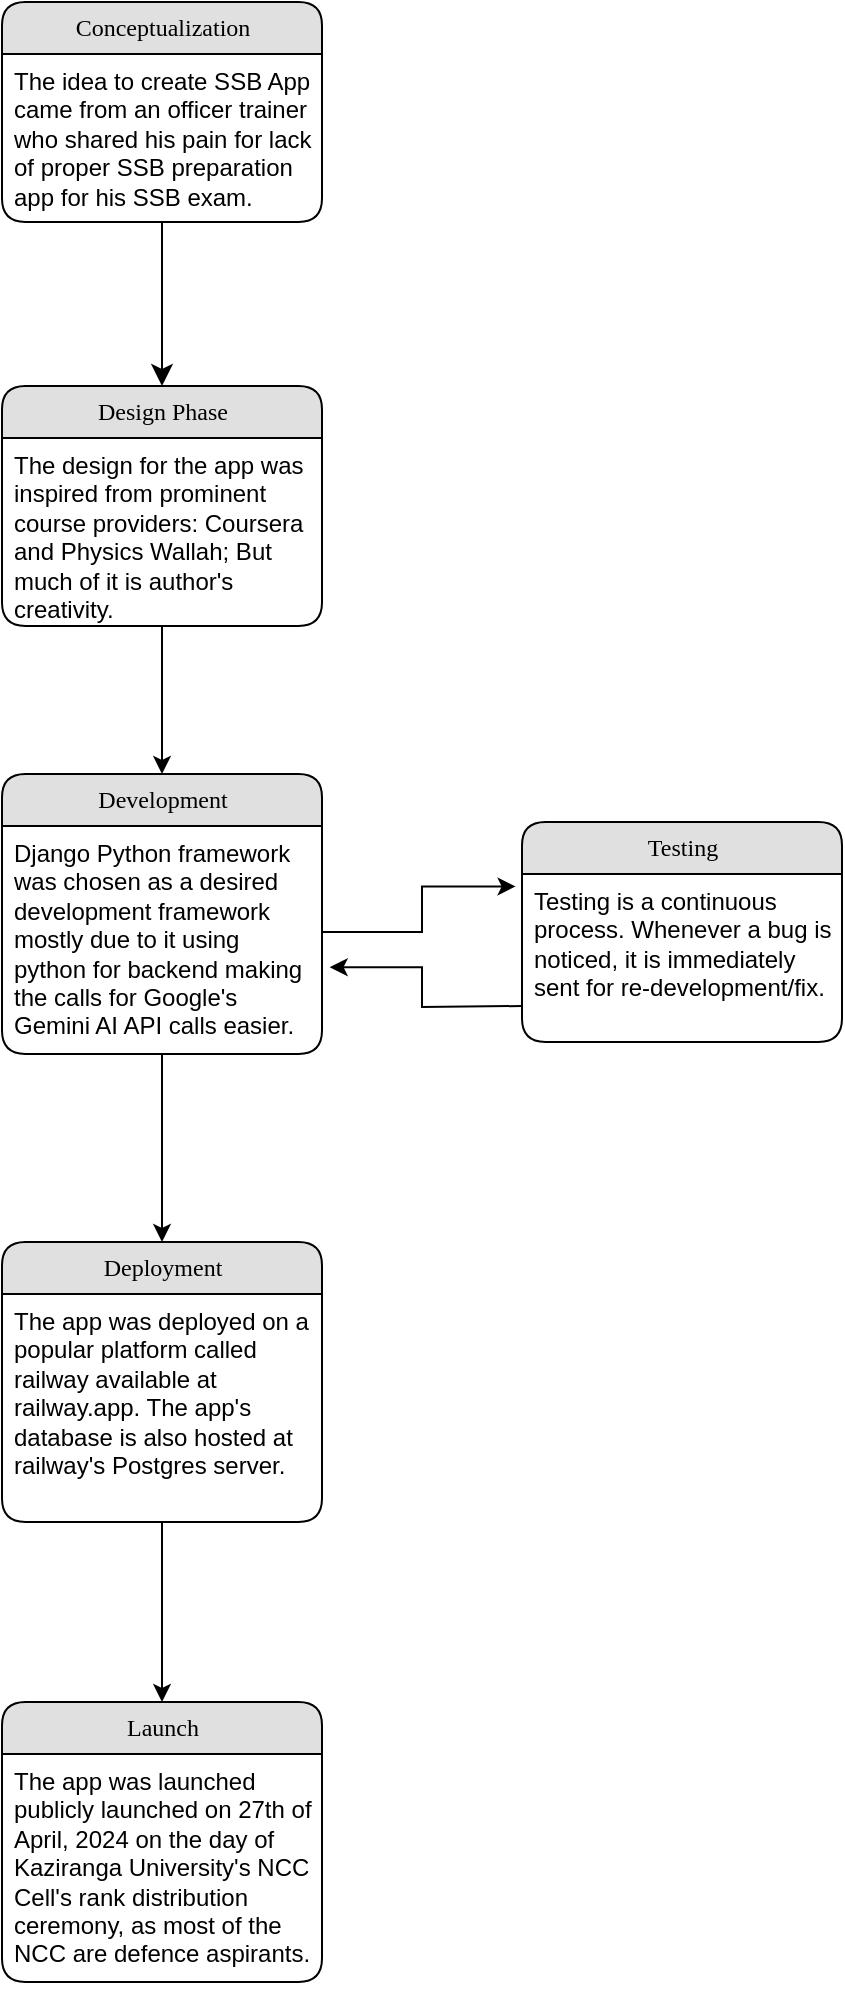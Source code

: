 <mxfile version="24.1.0" type="github">
  <diagram name="Page-1" id="b520641d-4fe3-3701-9064-5fc419738815">
    <mxGraphModel dx="1450" dy="948" grid="1" gridSize="10" guides="1" tooltips="1" connect="1" arrows="1" fold="1" page="1" pageScale="1" pageWidth="100" pageHeight="1100" background="none" math="0" shadow="0">
      <root>
        <mxCell id="0" />
        <mxCell id="1" parent="0" />
        <mxCell id="21ea969265ad0168-6" value="Conceptualization" style="swimlane;html=1;fontStyle=0;childLayout=stackLayout;horizontal=1;startSize=26;fillColor=#e0e0e0;horizontalStack=0;resizeParent=1;resizeLast=0;collapsible=1;marginBottom=0;swimlaneFillColor=#ffffff;align=center;rounded=1;shadow=0;comic=0;labelBackgroundColor=none;strokeWidth=1;fontFamily=Verdana;fontSize=12" parent="1" vertex="1">
          <mxGeometry x="340" y="55" width="160" height="110" as="geometry" />
        </mxCell>
        <mxCell id="21ea969265ad0168-7" value="The idea to create SSB App came from an officer trainer who shared his pain for lack of proper SSB preparation app for his SSB exam.&amp;nbsp;" style="text;html=1;strokeColor=none;fillColor=none;spacingLeft=4;spacingRight=4;whiteSpace=wrap;overflow=hidden;rotatable=0;points=[[0,0.5],[1,0.5]];portConstraint=eastwest;" parent="21ea969265ad0168-6" vertex="1">
          <mxGeometry y="26" width="160" height="84" as="geometry" />
        </mxCell>
        <mxCell id="FG-sQM-6yfMl1S1LQK5w-43" style="edgeStyle=orthogonalEdgeStyle;rounded=0;orthogonalLoop=1;jettySize=auto;html=1;entryX=0.5;entryY=0;entryDx=0;entryDy=0;" edge="1" parent="1" source="21ea969265ad0168-14" target="21ea969265ad0168-18">
          <mxGeometry relative="1" as="geometry" />
        </mxCell>
        <mxCell id="21ea969265ad0168-14" value="Design Phase" style="swimlane;html=1;fontStyle=0;childLayout=stackLayout;horizontal=1;startSize=26;fillColor=#e0e0e0;horizontalStack=0;resizeParent=1;resizeLast=0;collapsible=1;marginBottom=0;swimlaneFillColor=#ffffff;align=center;rounded=1;shadow=0;comic=0;labelBackgroundColor=none;strokeWidth=1;fontFamily=Verdana;fontSize=12" parent="1" vertex="1">
          <mxGeometry x="340" y="247" width="160" height="120" as="geometry" />
        </mxCell>
        <mxCell id="21ea969265ad0168-15" value="The design for the app was inspired from prominent course providers: Coursera and Physics Wallah; But much of it is author&#39;s creativity." style="text;html=1;strokeColor=none;fillColor=none;spacingLeft=4;spacingRight=4;whiteSpace=wrap;overflow=hidden;rotatable=0;points=[[0,0.5],[1,0.5]];portConstraint=eastwest;" parent="21ea969265ad0168-14" vertex="1">
          <mxGeometry y="26" width="160" height="94" as="geometry" />
        </mxCell>
        <mxCell id="FG-sQM-6yfMl1S1LQK5w-27" style="edgeStyle=orthogonalEdgeStyle;rounded=0;orthogonalLoop=1;jettySize=auto;html=1;entryX=0.5;entryY=0;entryDx=0;entryDy=0;" edge="1" parent="1" source="21ea969265ad0168-18" target="FG-sQM-6yfMl1S1LQK5w-20">
          <mxGeometry relative="1" as="geometry" />
        </mxCell>
        <mxCell id="21ea969265ad0168-18" value="Development" style="swimlane;html=1;fontStyle=0;childLayout=stackLayout;horizontal=1;startSize=26;fillColor=#e0e0e0;horizontalStack=0;resizeParent=1;resizeLast=0;collapsible=1;marginBottom=0;swimlaneFillColor=#ffffff;align=center;rounded=1;shadow=0;comic=0;labelBackgroundColor=none;strokeWidth=1;fontFamily=Verdana;fontSize=12" parent="1" vertex="1">
          <mxGeometry x="340" y="441" width="160" height="140" as="geometry" />
        </mxCell>
        <mxCell id="21ea969265ad0168-19" value="Django Python framework was chosen as a desired development framework mostly due to it using python for backend making the calls for Google&#39;s Gemini AI API calls easier.&amp;nbsp;" style="text;html=1;strokeColor=none;fillColor=none;spacingLeft=4;spacingRight=4;whiteSpace=wrap;overflow=hidden;rotatable=0;points=[[0,0.5],[1,0.5]];portConstraint=eastwest;" parent="21ea969265ad0168-18" vertex="1">
          <mxGeometry y="26" width="160" height="114" as="geometry" />
        </mxCell>
        <mxCell id="21ea969265ad0168-36" style="edgeStyle=orthogonalEdgeStyle;html=1;labelBackgroundColor=none;startFill=0;startSize=8;endFill=1;endSize=8;fontFamily=Verdana;fontSize=12;" parent="1" source="21ea969265ad0168-6" target="21ea969265ad0168-14" edge="1">
          <mxGeometry relative="1" as="geometry" />
        </mxCell>
        <mxCell id="FG-sQM-6yfMl1S1LQK5w-16" value="Testing" style="swimlane;html=1;fontStyle=0;childLayout=stackLayout;horizontal=1;startSize=26;fillColor=#e0e0e0;horizontalStack=0;resizeParent=1;resizeLast=0;collapsible=1;marginBottom=0;swimlaneFillColor=#ffffff;align=center;rounded=1;shadow=0;comic=0;labelBackgroundColor=none;strokeWidth=1;fontFamily=Verdana;fontSize=12" vertex="1" parent="1">
          <mxGeometry x="600" y="465" width="160" height="110" as="geometry" />
        </mxCell>
        <mxCell id="FG-sQM-6yfMl1S1LQK5w-17" value="Testing is a continuous process. Whenever a bug is noticed, it is immediately sent for re-development/fix." style="text;html=1;strokeColor=none;fillColor=none;spacingLeft=4;spacingRight=4;whiteSpace=wrap;overflow=hidden;rotatable=0;points=[[0,0.5],[1,0.5]];portConstraint=eastwest;" vertex="1" parent="FG-sQM-6yfMl1S1LQK5w-16">
          <mxGeometry y="26" width="160" height="84" as="geometry" />
        </mxCell>
        <mxCell id="FG-sQM-6yfMl1S1LQK5w-35" style="edgeStyle=orthogonalEdgeStyle;rounded=0;orthogonalLoop=1;jettySize=auto;html=1;exitX=0.5;exitY=1;exitDx=0;exitDy=0;entryX=0.5;entryY=0;entryDx=0;entryDy=0;" edge="1" parent="1" source="FG-sQM-6yfMl1S1LQK5w-20" target="FG-sQM-6yfMl1S1LQK5w-29">
          <mxGeometry relative="1" as="geometry" />
        </mxCell>
        <mxCell id="FG-sQM-6yfMl1S1LQK5w-20" value="Deployment" style="swimlane;html=1;fontStyle=0;childLayout=stackLayout;horizontal=1;startSize=26;fillColor=#e0e0e0;horizontalStack=0;resizeParent=1;resizeLast=0;collapsible=1;marginBottom=0;swimlaneFillColor=#ffffff;align=center;rounded=1;shadow=0;comic=0;labelBackgroundColor=none;strokeWidth=1;fontFamily=Verdana;fontSize=12" vertex="1" parent="1">
          <mxGeometry x="340" y="675" width="160" height="140" as="geometry" />
        </mxCell>
        <mxCell id="FG-sQM-6yfMl1S1LQK5w-21" value="The app was deployed on a popular platform called railway available at railway.app. The app&#39;s database is also hosted at railway&#39;s Postgres server." style="text;html=1;strokeColor=none;fillColor=none;spacingLeft=4;spacingRight=4;whiteSpace=wrap;overflow=hidden;rotatable=0;points=[[0,0.5],[1,0.5]];portConstraint=eastwest;" vertex="1" parent="FG-sQM-6yfMl1S1LQK5w-20">
          <mxGeometry y="26" width="160" height="114" as="geometry" />
        </mxCell>
        <mxCell id="FG-sQM-6yfMl1S1LQK5w-29" value="Launch" style="swimlane;html=1;fontStyle=0;childLayout=stackLayout;horizontal=1;startSize=26;fillColor=#e0e0e0;horizontalStack=0;resizeParent=1;resizeLast=0;collapsible=1;marginBottom=0;swimlaneFillColor=#ffffff;align=center;rounded=1;shadow=0;comic=0;labelBackgroundColor=none;strokeWidth=1;fontFamily=Verdana;fontSize=12" vertex="1" parent="1">
          <mxGeometry x="340" y="905" width="160" height="140" as="geometry" />
        </mxCell>
        <mxCell id="FG-sQM-6yfMl1S1LQK5w-30" value="The app was launched publicly launched on 27th of April, 2024 on the day of Kaziranga University&#39;s NCC Cell&#39;s rank distribution ceremony, as most of the NCC are defence aspirants." style="text;html=1;strokeColor=none;fillColor=none;spacingLeft=4;spacingRight=4;whiteSpace=wrap;overflow=hidden;rotatable=0;points=[[0,0.5],[1,0.5]];portConstraint=eastwest;" vertex="1" parent="FG-sQM-6yfMl1S1LQK5w-29">
          <mxGeometry y="26" width="160" height="114" as="geometry" />
        </mxCell>
        <mxCell id="FG-sQM-6yfMl1S1LQK5w-45" style="edgeStyle=orthogonalEdgeStyle;rounded=0;orthogonalLoop=1;jettySize=auto;html=1;entryX=-0.02;entryY=0.074;entryDx=0;entryDy=0;entryPerimeter=0;" edge="1" parent="1" source="21ea969265ad0168-19" target="FG-sQM-6yfMl1S1LQK5w-17">
          <mxGeometry relative="1" as="geometry">
            <Array as="points">
              <mxPoint x="550" y="520" />
              <mxPoint x="550" y="497" />
            </Array>
          </mxGeometry>
        </mxCell>
        <mxCell id="FG-sQM-6yfMl1S1LQK5w-46" style="edgeStyle=orthogonalEdgeStyle;rounded=0;orthogonalLoop=1;jettySize=auto;html=1;entryX=1.024;entryY=0.619;entryDx=0;entryDy=0;entryPerimeter=0;" edge="1" parent="1" target="21ea969265ad0168-19">
          <mxGeometry relative="1" as="geometry">
            <mxPoint x="600" y="557" as="sourcePoint" />
          </mxGeometry>
        </mxCell>
      </root>
    </mxGraphModel>
  </diagram>
</mxfile>
